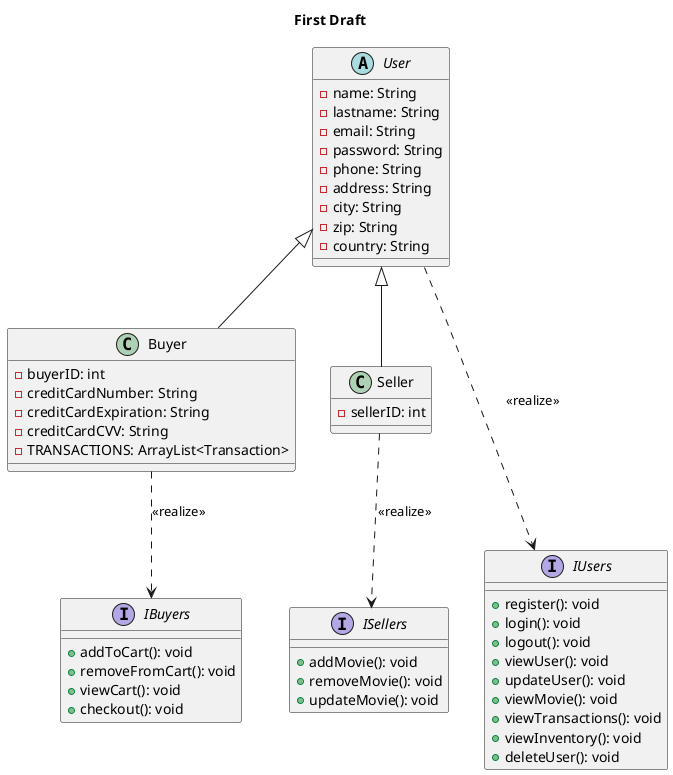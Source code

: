 @startuml

title First Draft

abstract class User {
    -name: String
    -lastname: String
    -email: String
    -password: String
    -phone: String
    -address: String
    -city: String
    -zip: String
    -country: String
}

class Buyer {
    -buyerID: int
    -creditCardNumber: String
    -creditCardExpiration: String
    -creditCardCVV: String
    -TRANSACTIONS: ArrayList<Transaction>
}

class Seller {
    -sellerID: int
}

interface IUsers {
    +register(): void
    +login(): void
    +logout(): void
    +viewUser(): void
    +updateUser(): void
    +viewMovie(): void
    +viewTransactions(): void
    +viewInventory(): void
    +deleteUser(): void
}

interface IBuyers {
    +addToCart(): void
    +removeFromCart(): void
    +viewCart(): void
    +checkout(): void
}

interface ISellers {
    +addMovie(): void
    +removeMovie(): void
    +updateMovie(): void
}

User <|-- Buyer
User <|-- Seller

User ...> IUsers : <<realize>>
Buyer ..> IBuyers : <<realize>>
Seller ..> ISellers : <<realize>>

@enduml